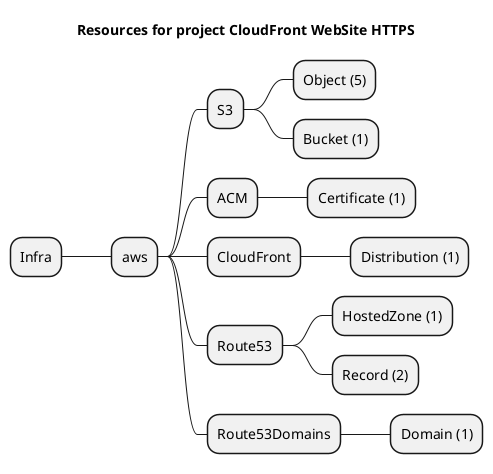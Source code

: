 @startmindmap
title Resources for project CloudFront WebSite HTTPS
skinparam monochrome true
+ Infra
++ aws
+++ S3
++++ Object (5)
++++ Bucket (1)
+++ ACM
++++ Certificate (1)
+++ CloudFront
++++ Distribution (1)
+++ Route53
++++ HostedZone (1)
++++ Record (2)
+++ Route53Domains
++++ Domain (1)
@endmindmap